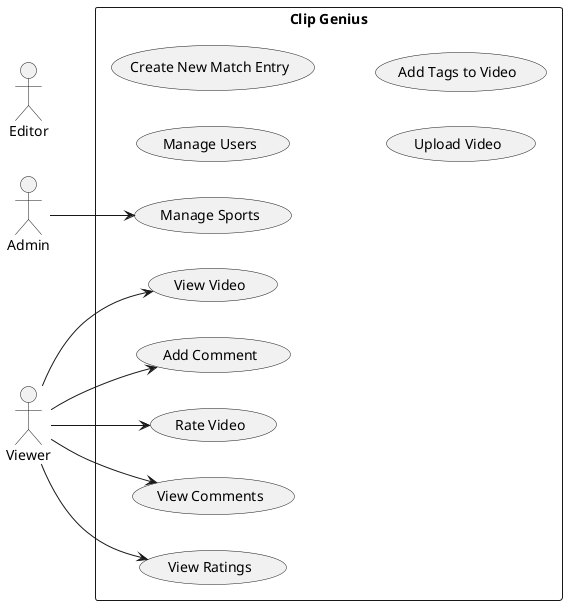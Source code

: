 @startuml UsecaseDiagram
left to right direction
skinparam packageStyle rectangle

actor "Admin" as Admin
actor "Editor" as Editor 
actor "Viewer" as Viewer

rectangle "Clip Genius" {

    usecase "Manage Sports" as UC1
    usecase "Manage Users" as UC2
    usecase "Create New Match Entry" as UC3
    usecase "Upload Video" as UC4
    usecase "View Video" as UC5
    usecase "Add Tags to Video" as UC6
    usecase "Add Comment" as UC8
    usecase "Rate Video" as UC9
    usecase "View Comments" as UC10
    usecase "View Ratings" as UC11
}

Viewer --> UC5 
Viewer --> UC8 
Viewer --> UC9 
Viewer --> UC10 
Viewer --> UC11

Admin-->UC1



@enduml